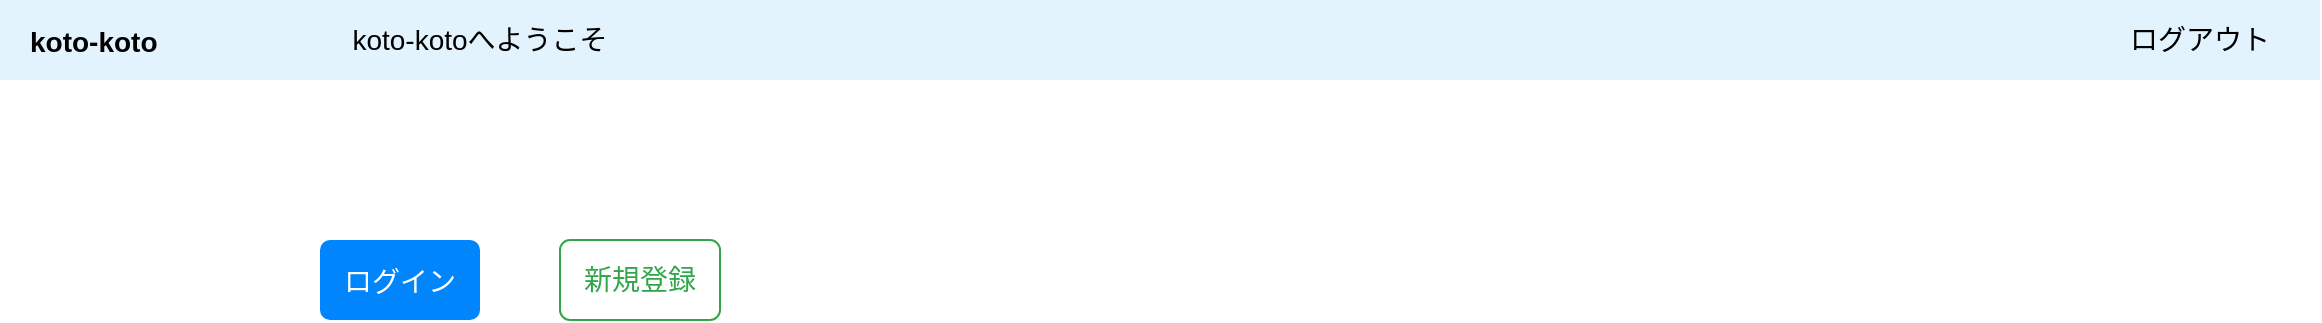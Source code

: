 <mxfile version="20.1.1" type="github" pages="5">
  <diagram name="トップページ" id="c9db0220-8083-56f3-ca83-edcdcd058819">
    <mxGraphModel dx="1356" dy="773" grid="1" gridSize="10" guides="1" tooltips="1" connect="1" arrows="1" fold="1" page="1" pageScale="1.5" pageWidth="826" pageHeight="1169" background="#ffffff" math="0" shadow="0">
      <root>
        <mxCell id="0" style=";html=1;" />
        <mxCell id="1" style=";html=1;" parent="0" />
        <mxCell id="rJyF9QKLtjS6cmy3aSJc-1" value="&lt;b style=&quot;color: rgb(0, 0, 0); font-size: 14px; text-align: center;&quot;&gt;koto-koto&lt;/b&gt;" style="html=1;shadow=0;dashed=0;fillColor=#E3F3FD;strokeColor=none;fontSize=16;fontColor=#161819;align=left;spacing=15;" parent="1" vertex="1">
          <mxGeometry x="40" y="40" width="1160" height="40" as="geometry" />
        </mxCell>
        <mxCell id="WStQwN9ioOLtY2frcCMh-1" value="ログアウト" style="html=1;shadow=0;dashed=0;fillColor=none;strokeColor=none;shape=mxgraph.bootstrap.rect;fontColor=#000000;whiteSpace=wrap;fontSize=14;" parent="1" vertex="1">
          <mxGeometry x="1080" y="40" width="120" height="40" as="geometry" />
        </mxCell>
        <mxCell id="QtQDZaMAaFggJSy-pFcF-1" value="&lt;font style=&quot;font-size: 14px;&quot;&gt;ログイン&lt;/font&gt;" style="html=1;shadow=0;dashed=0;shape=mxgraph.bootstrap.rrect;rSize=5;strokeColor=none;strokeWidth=1;fillColor=#0085FC;fontColor=#FFFFFF;whiteSpace=wrap;align=center;verticalAlign=middle;spacingLeft=0;fontStyle=0;fontSize=16;spacing=5;" vertex="1" parent="1">
          <mxGeometry x="200" y="160" width="80" height="40" as="geometry" />
        </mxCell>
        <mxCell id="QtQDZaMAaFggJSy-pFcF-3" value="新規登録" style="html=1;shadow=0;dashed=0;shape=mxgraph.bootstrap.rrect;rSize=5;strokeColor=#33A64C;strokeWidth=1;fillColor=none;fontColor=#33A64C;whiteSpace=wrap;align=center;verticalAlign=middle;spacingLeft=0;fontStyle=0;fontSize=14;spacing=5;" vertex="1" parent="1">
          <mxGeometry x="320" y="160" width="80" height="40" as="geometry" />
        </mxCell>
        <mxCell id="RRsH_RDsBPe5c-UcTWXt-1" value="koto-kotoへようこそ" style="html=1;shadow=0;dashed=0;fillColor=none;strokeColor=none;shape=mxgraph.bootstrap.rect;fontColor=#000000;whiteSpace=wrap;fontSize=14;" vertex="1" parent="1">
          <mxGeometry x="200" y="40" width="160" height="40" as="geometry" />
        </mxCell>
      </root>
    </mxGraphModel>
  </diagram>
  <diagram name="ログイン画面" id="IyIyz3bDHEMdQTdk86Bc">
    <mxGraphModel dx="1356" dy="773" grid="1" gridSize="10" guides="1" tooltips="1" connect="1" arrows="1" fold="1" page="1" pageScale="1.5" pageWidth="826" pageHeight="1169" background="#ffffff" math="0" shadow="0">
      <root>
        <mxCell id="3sdvHIgCzACQ9vRSst_c-0" style=";html=1;" />
        <mxCell id="3sdvHIgCzACQ9vRSst_c-1" style=";html=1;" parent="3sdvHIgCzACQ9vRSst_c-0" />
        <mxCell id="3sdvHIgCzACQ9vRSst_c-2" value="&lt;b style=&quot;color: rgb(0, 0, 0); font-size: 14px; text-align: center;&quot;&gt;koto-koto&lt;/b&gt;" style="html=1;shadow=0;dashed=0;fillColor=#E3F3FD;strokeColor=none;fontSize=16;fontColor=#161819;align=left;spacing=15;" vertex="1" parent="3sdvHIgCzACQ9vRSst_c-1">
          <mxGeometry x="40" y="40" width="1160" height="40" as="geometry" />
        </mxCell>
        <mxCell id="3sdvHIgCzACQ9vRSst_c-3" value="ユーザ名" style="fillColor=none;strokeColor=none;align=left;fontSize=14;fontColor=#333333;" vertex="1" parent="3sdvHIgCzACQ9vRSst_c-1">
          <mxGeometry x="200" y="161" width="120" height="40" as="geometry" />
        </mxCell>
        <mxCell id="3sdvHIgCzACQ9vRSst_c-4" value="user_name" style="html=1;shadow=0;dashed=0;shape=mxgraph.bootstrap.rrect;rSize=5;fillColor=none;strokeColor=#333333;align=left;spacing=15;fontSize=14;fontColor=#6C767D;" vertex="1" parent="3sdvHIgCzACQ9vRSst_c-1">
          <mxGeometry width="400" height="40" relative="1" as="geometry">
            <mxPoint x="200" y="201" as="offset" />
          </mxGeometry>
        </mxCell>
        <mxCell id="3sdvHIgCzACQ9vRSst_c-7" value="パスワード" style="fillColor=none;strokeColor=none;align=left;fontSize=14;fontColor=#333333;" vertex="1" parent="3sdvHIgCzACQ9vRSst_c-1">
          <mxGeometry width="120" height="40" relative="1" as="geometry">
            <mxPoint x="200" y="281" as="offset" />
          </mxGeometry>
        </mxCell>
        <mxCell id="3sdvHIgCzACQ9vRSst_c-17" value="●●●●●" style="html=1;shadow=0;dashed=0;shape=mxgraph.bootstrap.rrect;rSize=5;fillColor=none;strokeColor=#333333;align=left;spacing=15;fontSize=14;fontColor=#6C767D;" vertex="1" parent="3sdvHIgCzACQ9vRSst_c-1">
          <mxGeometry width="400" height="40" relative="1" as="geometry">
            <mxPoint x="200" y="321" as="offset" />
          </mxGeometry>
        </mxCell>
        <mxCell id="3sdvHIgCzACQ9vRSst_c-32" value="&lt;font style=&quot;font-size: 12px;&quot;&gt;ユーザ名またはパスワードが間違っています&lt;/font&gt;" style="html=1;shadow=0;dashed=0;shape=mxgraph.bootstrap.rrect;rSize=5;strokeColor=none;strokeWidth=1;fillColor=none;fontColor=#CC0000;whiteSpace=wrap;align=left;verticalAlign=middle;spacingLeft=10;fontSize=12;" vertex="1" parent="3sdvHIgCzACQ9vRSst_c-1">
          <mxGeometry x="200" y="480" width="400" height="40" as="geometry" />
        </mxCell>
        <mxCell id="3sdvHIgCzACQ9vRSst_c-34" value="ログイン" style="html=1;shadow=0;dashed=0;fillColor=none;strokeColor=none;shape=mxgraph.bootstrap.rect;fontColor=#000000;whiteSpace=wrap;fontSize=14;" vertex="1" parent="3sdvHIgCzACQ9vRSst_c-1">
          <mxGeometry x="200" y="40" width="120" height="40" as="geometry" />
        </mxCell>
        <mxCell id="3sdvHIgCzACQ9vRSst_c-35" value="&lt;span style=&quot;font-size: 14px;&quot;&gt;ログイン&lt;/span&gt;" style="html=1;shadow=0;dashed=0;shape=mxgraph.bootstrap.rrect;rSize=5;strokeColor=none;strokeWidth=1;fillColor=#0085FC;fontColor=#FFFFFF;whiteSpace=wrap;align=center;verticalAlign=middle;spacingLeft=0;fontStyle=0;fontSize=16;spacing=5;" vertex="1" parent="3sdvHIgCzACQ9vRSst_c-1">
          <mxGeometry x="200" y="440" width="80" height="40" as="geometry" />
        </mxCell>
        <mxCell id="3sdvHIgCzACQ9vRSst_c-36" value="キャンセル" style="html=1;shadow=0;dashed=0;shape=mxgraph.bootstrap.rrect;rSize=5;strokeColor=#CC0000;strokeWidth=1;fillColor=none;fontColor=#CC0000;whiteSpace=wrap;align=center;verticalAlign=middle;spacingLeft=0;fontStyle=0;fontSize=14;spacing=5;" vertex="1" parent="3sdvHIgCzACQ9vRSst_c-1">
          <mxGeometry x="320" y="440" width="80" height="40" as="geometry" />
        </mxCell>
      </root>
    </mxGraphModel>
  </diagram>
  <diagram name="新規登録画面" id="tGjgozocICuwaAWNoyD8">
    <mxGraphModel dx="1356" dy="773" grid="1" gridSize="10" guides="1" tooltips="1" connect="1" arrows="1" fold="1" page="1" pageScale="1.5" pageWidth="826" pageHeight="1169" background="#ffffff" math="0" shadow="0">
      <root>
        <mxCell id="QNJgambJxZK-blFfVYaC-0" style=";html=1;" />
        <mxCell id="QNJgambJxZK-blFfVYaC-1" style=";html=1;" parent="QNJgambJxZK-blFfVYaC-0" />
        <mxCell id="QNJgambJxZK-blFfVYaC-2" value="&lt;b style=&quot;color: rgb(0, 0, 0); font-size: 14px; text-align: center;&quot;&gt;koto-koto&lt;/b&gt;" style="html=1;shadow=0;dashed=0;fillColor=#E3F3FD;strokeColor=none;fontSize=16;fontColor=#161819;align=left;spacing=15;" parent="QNJgambJxZK-blFfVYaC-1" vertex="1">
          <mxGeometry x="40" y="40" width="1160" height="40" as="geometry" />
        </mxCell>
        <mxCell id="e4q5WFng2xYaYyG88sgV-1" value="ユーザ名" style="fillColor=none;strokeColor=none;align=left;fontSize=14;fontColor=#333333;" parent="QNJgambJxZK-blFfVYaC-1" vertex="1">
          <mxGeometry x="200" y="161" width="120" height="40" as="geometry" />
        </mxCell>
        <mxCell id="e4q5WFng2xYaYyG88sgV-2" value="他ユーザと重複不可" style="html=1;shadow=0;dashed=0;shape=mxgraph.bootstrap.rrect;rSize=5;fillColor=none;strokeColor=#333333;align=left;spacing=15;fontSize=14;fontColor=#6C767D;" parent="QNJgambJxZK-blFfVYaC-1" vertex="1">
          <mxGeometry width="400" height="40" relative="1" as="geometry">
            <mxPoint x="200" y="201" as="offset" />
          </mxGeometry>
        </mxCell>
        <mxCell id="e4q5WFng2xYaYyG88sgV-3" value="姓" style="fillColor=none;strokeColor=none;align=left;fontSize=14;fontColor=#333333;" parent="QNJgambJxZK-blFfVYaC-1" vertex="1">
          <mxGeometry width="120" height="40" relative="1" as="geometry">
            <mxPoint x="200" y="281" as="offset" />
          </mxGeometry>
        </mxCell>
        <mxCell id="7Tp7aIKMf6NVv5KR2fMs-2" value="メールアドレス" style="fillColor=none;strokeColor=none;align=left;fontSize=14;fontColor=#333333;" parent="QNJgambJxZK-blFfVYaC-1" vertex="1">
          <mxGeometry width="120" height="40" relative="1" as="geometry">
            <mxPoint x="200" y="521" as="offset" />
          </mxGeometry>
        </mxCell>
        <mxCell id="7Tp7aIKMf6NVv5KR2fMs-10" value="パスワード" style="fillColor=none;strokeColor=none;align=left;fontSize=14;fontColor=#333333;" parent="QNJgambJxZK-blFfVYaC-1" vertex="1">
          <mxGeometry width="120" height="40" relative="1" as="geometry">
            <mxPoint x="200" y="641" as="offset" />
          </mxGeometry>
        </mxCell>
        <mxCell id="nwxL6eQHJva5QlTiTbrr-0" value="年" style="fillColor=none;strokeColor=none;align=left;fontSize=14;fontColor=#333333;" parent="QNJgambJxZK-blFfVYaC-1" vertex="1">
          <mxGeometry width="40" height="40" relative="1" as="geometry">
            <mxPoint x="300" y="441" as="offset" />
          </mxGeometry>
        </mxCell>
        <mxCell id="nwxL6eQHJva5QlTiTbrr-1" value="月" style="fillColor=none;strokeColor=none;align=left;fontSize=14;fontColor=#333333;" parent="QNJgambJxZK-blFfVYaC-1" vertex="1">
          <mxGeometry width="40" height="40" relative="1" as="geometry">
            <mxPoint x="460" y="441" as="offset" />
          </mxGeometry>
        </mxCell>
        <mxCell id="nwxL6eQHJva5QlTiTbrr-2" value="日" style="fillColor=none;strokeColor=none;align=left;fontSize=14;fontColor=#333333;" parent="QNJgambJxZK-blFfVYaC-1" vertex="1">
          <mxGeometry width="40" height="40" relative="1" as="geometry">
            <mxPoint x="620" y="441" as="offset" />
          </mxGeometry>
        </mxCell>
        <mxCell id="MRcVbWUbmgSigdmO5FLN-3" value="生年月日" style="fillColor=none;strokeColor=none;align=left;fontSize=14;fontColor=#333333;" parent="QNJgambJxZK-blFfVYaC-1" vertex="1">
          <mxGeometry width="120" height="40" relative="1" as="geometry">
            <mxPoint x="200" y="401" as="offset" />
          </mxGeometry>
        </mxCell>
        <mxCell id="MRcVbWUbmgSigdmO5FLN-2" value="名" style="fillColor=none;strokeColor=none;align=left;fontSize=14;fontColor=#333333;" parent="QNJgambJxZK-blFfVYaC-1" vertex="1">
          <mxGeometry width="120" height="40" relative="1" as="geometry">
            <mxPoint x="640" y="281" as="offset" />
          </mxGeometry>
        </mxCell>
        <mxCell id="7Tp7aIKMf6NVv5KR2fMs-3" value="メールアドレス(再確認)" style="fillColor=none;strokeColor=none;align=left;fontSize=14;fontColor=#333333;" parent="QNJgambJxZK-blFfVYaC-1" vertex="1">
          <mxGeometry width="200" height="40" relative="1" as="geometry">
            <mxPoint x="640" y="521" as="offset" />
          </mxGeometry>
        </mxCell>
        <mxCell id="7Tp7aIKMf6NVv5KR2fMs-9" value="パスワード(再確認)" style="fillColor=none;strokeColor=none;align=left;fontSize=14;fontColor=#333333;" parent="QNJgambJxZK-blFfVYaC-1" vertex="1">
          <mxGeometry width="200" height="40" relative="1" as="geometry">
            <mxPoint x="640" y="641" as="offset" />
          </mxGeometry>
        </mxCell>
        <mxCell id="e4q5WFng2xYaYyG88sgV-4" value="family_name" style="html=1;shadow=0;dashed=0;shape=mxgraph.bootstrap.rrect;rSize=5;fillColor=none;strokeColor=#333333;align=left;spacing=15;fontSize=14;fontColor=#6C767D;" parent="QNJgambJxZK-blFfVYaC-1" vertex="1">
          <mxGeometry width="400" height="40" relative="1" as="geometry">
            <mxPoint x="200" y="321" as="offset" />
          </mxGeometry>
        </mxCell>
        <mxCell id="7Tp7aIKMf6NVv5KR2fMs-4" value="example@address.com" style="html=1;shadow=0;dashed=0;shape=mxgraph.bootstrap.rrect;rSize=5;fillColor=none;strokeColor=#333333;align=left;spacing=15;fontSize=14;fontColor=#6C767D;" parent="QNJgambJxZK-blFfVYaC-1" vertex="1">
          <mxGeometry width="400" height="40" relative="1" as="geometry">
            <mxPoint x="200" y="561" as="offset" />
          </mxGeometry>
        </mxCell>
        <mxCell id="7Tp7aIKMf6NVv5KR2fMs-7" value="●●●●●" style="html=1;shadow=0;dashed=0;shape=mxgraph.bootstrap.rrect;rSize=5;fillColor=none;strokeColor=#333333;align=left;spacing=15;fontSize=14;fontColor=#6C767D;" parent="QNJgambJxZK-blFfVYaC-1" vertex="1">
          <mxGeometry width="400" height="40" relative="1" as="geometry">
            <mxPoint x="200" y="681" as="offset" />
          </mxGeometry>
        </mxCell>
        <mxCell id="MRcVbWUbmgSigdmO5FLN-1" value="first_name" style="html=1;shadow=0;dashed=0;shape=mxgraph.bootstrap.rrect;rSize=5;fillColor=none;strokeColor=#333333;align=left;spacing=15;fontSize=14;fontColor=#6C767D;" parent="QNJgambJxZK-blFfVYaC-1" vertex="1">
          <mxGeometry width="400" height="40" relative="1" as="geometry">
            <mxPoint x="640" y="321" as="offset" />
          </mxGeometry>
        </mxCell>
        <mxCell id="7Tp7aIKMf6NVv5KR2fMs-5" value="" style="html=1;shadow=0;dashed=0;shape=mxgraph.bootstrap.rrect;rSize=5;fillColor=none;strokeColor=#333333;align=left;spacing=15;fontSize=14;fontColor=#6C767D;" parent="QNJgambJxZK-blFfVYaC-1" vertex="1">
          <mxGeometry width="400" height="40" relative="1" as="geometry">
            <mxPoint x="640" y="561" as="offset" />
          </mxGeometry>
        </mxCell>
        <mxCell id="7Tp7aIKMf6NVv5KR2fMs-8" value="" style="html=1;shadow=0;dashed=0;shape=mxgraph.bootstrap.rrect;rSize=5;fillColor=none;strokeColor=#333333;align=left;spacing=15;fontSize=14;fontColor=#6C767D;" parent="QNJgambJxZK-blFfVYaC-1" vertex="1">
          <mxGeometry width="400" height="40" relative="1" as="geometry">
            <mxPoint x="640" y="681" as="offset" />
          </mxGeometry>
        </mxCell>
        <mxCell id="LUeECAOyYp8_hJvo2f58-0" value="2022" style="html=1;shadow=0;dashed=0;shape=mxgraph.bootstrap.rrect;rSize=5;strokeWidth=1;fillColor=none;whiteSpace=wrap;align=left;verticalAlign=middle;fontStyle=0;fontSize=14;spacingLeft=10;strokeColor=#333333;fontColor=#999999;" parent="QNJgambJxZK-blFfVYaC-1" vertex="1">
          <mxGeometry x="200" y="440" width="80" height="40" as="geometry" />
        </mxCell>
        <mxCell id="LUeECAOyYp8_hJvo2f58-1" value="" style="shape=triangle;direction=south;fillColor=#333333;strokeColor=none;perimeter=none;fontSize=12;" parent="LUeECAOyYp8_hJvo2f58-0" vertex="1">
          <mxGeometry x="1" y="0.5" width="10" height="5" relative="1" as="geometry">
            <mxPoint x="-17" y="-2.5" as="offset" />
          </mxGeometry>
        </mxCell>
        <mxCell id="LUeECAOyYp8_hJvo2f58-2" value="07" style="html=1;shadow=0;dashed=0;shape=mxgraph.bootstrap.rrect;rSize=5;strokeWidth=1;fillColor=none;whiteSpace=wrap;align=left;verticalAlign=middle;fontStyle=0;fontSize=14;spacingLeft=10;strokeColor=#333333;fontColor=#999999;" parent="QNJgambJxZK-blFfVYaC-1" vertex="1">
          <mxGeometry x="360" y="440" width="80" height="40" as="geometry" />
        </mxCell>
        <mxCell id="LUeECAOyYp8_hJvo2f58-3" value="" style="shape=triangle;direction=south;fillColor=#333333;strokeColor=none;perimeter=none;fontSize=12;" parent="LUeECAOyYp8_hJvo2f58-2" vertex="1">
          <mxGeometry x="1" y="0.5" width="10" height="5" relative="1" as="geometry">
            <mxPoint x="-17" y="-2.5" as="offset" />
          </mxGeometry>
        </mxCell>
        <mxCell id="LUeECAOyYp8_hJvo2f58-4" value="--" style="html=1;shadow=0;dashed=0;shape=mxgraph.bootstrap.rrect;rSize=5;strokeWidth=1;fillColor=none;whiteSpace=wrap;align=left;verticalAlign=middle;fontStyle=0;fontSize=14;spacingLeft=10;strokeColor=#333333;fontColor=#999999;" parent="QNJgambJxZK-blFfVYaC-1" vertex="1">
          <mxGeometry x="520" y="440" width="80" height="40" as="geometry" />
        </mxCell>
        <mxCell id="LUeECAOyYp8_hJvo2f58-5" value="" style="shape=triangle;direction=south;fillColor=#333333;strokeColor=none;perimeter=none;fontSize=12;" parent="LUeECAOyYp8_hJvo2f58-4" vertex="1">
          <mxGeometry x="1" y="0.5" width="10" height="5" relative="1" as="geometry">
            <mxPoint x="-17" y="-2.5" as="offset" />
          </mxGeometry>
        </mxCell>
        <mxCell id="LUeECAOyYp8_hJvo2f58-6" value="" style="html=1;shadow=0;dashed=0;shape=mxgraph.bootstrap.rrect;rSize=5;fillColor=#ffffff;strokeColor=#333333;fontSize=12;" parent="QNJgambJxZK-blFfVYaC-1" vertex="1">
          <mxGeometry x="360" y="483" width="170" height="110" as="geometry" />
        </mxCell>
        <mxCell id="LUeECAOyYp8_hJvo2f58-7" value="1" style="fillColor=none;strokeColor=none;align=left;spacing=20;fontSize=14;fontColor=#333333;" parent="LUeECAOyYp8_hJvo2f58-6" vertex="1">
          <mxGeometry width="170" height="30" relative="1" as="geometry">
            <mxPoint y="10" as="offset" />
          </mxGeometry>
        </mxCell>
        <mxCell id="LUeECAOyYp8_hJvo2f58-8" value="2" style="fillColor=none;strokeColor=none;align=left;spacing=20;fontSize=14;fontColor=#333333;" parent="LUeECAOyYp8_hJvo2f58-6" vertex="1">
          <mxGeometry width="170" height="30" relative="1" as="geometry">
            <mxPoint y="40" as="offset" />
          </mxGeometry>
        </mxCell>
        <mxCell id="LUeECAOyYp8_hJvo2f58-9" value="3" style="fillColor=none;strokeColor=none;align=left;spacing=20;fontSize=14;fontColor=#333333;" parent="LUeECAOyYp8_hJvo2f58-6" vertex="1">
          <mxGeometry width="170" height="30" relative="1" as="geometry">
            <mxPoint y="70" as="offset" />
          </mxGeometry>
        </mxCell>
        <mxCell id="7Tp7aIKMf6NVv5KR2fMs-12" value="&lt;font&gt;既に使用されています&lt;/font&gt;" style="html=1;shadow=0;dashed=0;shape=mxgraph.bootstrap.rrect;rSize=5;strokeColor=none;strokeWidth=1;fillColor=none;fontColor=#CC0000;whiteSpace=wrap;align=left;verticalAlign=middle;spacingLeft=10;" parent="QNJgambJxZK-blFfVYaC-1" vertex="1">
          <mxGeometry x="200" y="600" width="400" height="40" as="geometry" />
        </mxCell>
        <mxCell id="7Tp7aIKMf6NVv5KR2fMs-14" value="&lt;font style=&quot;font-size: 12px;&quot;&gt;パスワードは英数字8文字以上でご設定ください&lt;/font&gt;" style="html=1;shadow=0;dashed=0;shape=mxgraph.bootstrap.rrect;rSize=5;strokeColor=none;strokeWidth=1;fillColor=none;fontColor=#CC0000;whiteSpace=wrap;align=left;verticalAlign=middle;spacingLeft=10;fontSize=12;" parent="QNJgambJxZK-blFfVYaC-1" vertex="1">
          <mxGeometry x="200" y="720" width="400" height="40" as="geometry" />
        </mxCell>
        <mxCell id="7Tp7aIKMf6NVv5KR2fMs-13" value="&lt;font&gt;既に使用されています&lt;/font&gt;" style="html=1;shadow=0;dashed=0;shape=mxgraph.bootstrap.rrect;rSize=5;strokeColor=none;strokeWidth=1;fillColor=none;fontColor=#CC0000;whiteSpace=wrap;align=left;verticalAlign=middle;spacingLeft=10;" parent="QNJgambJxZK-blFfVYaC-1" vertex="1">
          <mxGeometry x="200" y="240" width="400" height="40" as="geometry" />
        </mxCell>
        <mxCell id="8A-PY42UOIVcaa8z4Ea7-0" value="新規登録" style="html=1;shadow=0;dashed=0;fillColor=none;strokeColor=none;shape=mxgraph.bootstrap.rect;fontColor=#000000;whiteSpace=wrap;fontSize=14;" parent="QNJgambJxZK-blFfVYaC-1" vertex="1">
          <mxGeometry x="200" y="40" width="120" height="40" as="geometry" />
        </mxCell>
        <mxCell id="-dD19zKtIyqXp-wwG3C1-2" value="&lt;font style=&quot;font-size: 14px;&quot;&gt;登録&lt;/font&gt;" style="html=1;shadow=0;dashed=0;shape=mxgraph.bootstrap.rrect;rSize=5;strokeColor=none;strokeWidth=1;fillColor=#33A64C;fontColor=#FFFFFF;whiteSpace=wrap;align=center;verticalAlign=middle;spacingLeft=0;fontStyle=0;fontSize=16;spacing=5;" vertex="1" parent="QNJgambJxZK-blFfVYaC-1">
          <mxGeometry x="200" y="800" width="80" height="40" as="geometry" />
        </mxCell>
        <mxCell id="-dD19zKtIyqXp-wwG3C1-3" value="キャンセル" style="html=1;shadow=0;dashed=0;shape=mxgraph.bootstrap.rrect;rSize=5;strokeColor=#CC0000;strokeWidth=1;fillColor=none;fontColor=#CC0000;whiteSpace=wrap;align=center;verticalAlign=middle;spacingLeft=0;fontStyle=0;fontSize=14;spacing=5;" vertex="1" parent="QNJgambJxZK-blFfVYaC-1">
          <mxGeometry x="320" y="800" width="80" height="40" as="geometry" />
        </mxCell>
      </root>
    </mxGraphModel>
  </diagram>
  <diagram name="デキゴト一覧" id="2wikEQZP2XsOVR2rV2Ol">
    <mxGraphModel dx="1356" dy="773" grid="1" gridSize="10" guides="1" tooltips="1" connect="1" arrows="1" fold="1" page="1" pageScale="1.5" pageWidth="826" pageHeight="1169" background="#ffffff" math="0" shadow="0">
      <root>
        <mxCell id="P0RSI7a7xZ8-UIwF5gun-0" style=";html=1;" />
        <mxCell id="P0RSI7a7xZ8-UIwF5gun-1" style=";html=1;" parent="P0RSI7a7xZ8-UIwF5gun-0" />
        <mxCell id="jVUc0z5o-309gC_L7koY-0" value="&lt;b style=&quot;color: rgb(0, 0, 0); font-size: 14px; text-align: center;&quot;&gt;koto-koto&lt;/b&gt;" style="html=1;shadow=0;dashed=0;fillColor=#E3F3FD;strokeColor=none;fontSize=16;fontColor=#161819;align=left;spacing=15;container=0;autosize=0;deletable=1;fixDash=0;" parent="P0RSI7a7xZ8-UIwF5gun-1" vertex="1">
          <mxGeometry x="40" y="40" width="1160" height="40" as="geometry" />
        </mxCell>
        <mxCell id="tmPPPNEzahN0H2LO2vtk-2" value="&lt;span style=&quot;font-size: 24px;&quot;&gt;2022/07/13&lt;br&gt;&lt;/span&gt;" style="text;html=1;strokeColor=none;fillColor=none;align=center;verticalAlign=middle;whiteSpace=wrap;rounded=0;fontColor=default;" parent="P0RSI7a7xZ8-UIwF5gun-1" vertex="1">
          <mxGeometry x="200" y="160" width="160" height="40" as="geometry" />
        </mxCell>
        <mxCell id="wuhcUmxJjp0tHUT4RiEn-1" value="&lt;span style=&quot;font-size: 24px;&quot;&gt;2022/07/06&lt;br&gt;&lt;/span&gt;" style="text;html=1;strokeColor=none;fillColor=none;align=center;verticalAlign=middle;whiteSpace=wrap;rounded=0;fontColor=default;" parent="P0RSI7a7xZ8-UIwF5gun-1" vertex="1">
          <mxGeometry x="200" y="440" width="160" height="40" as="geometry" />
        </mxCell>
        <mxCell id="wuhcUmxJjp0tHUT4RiEn-2" value="&lt;span style=&quot;font-size: 24px;&quot;&gt;2022/06/30&lt;br&gt;&lt;/span&gt;" style="text;html=1;strokeColor=none;fillColor=none;align=center;verticalAlign=middle;whiteSpace=wrap;rounded=0;fontColor=default;" parent="P0RSI7a7xZ8-UIwF5gun-1" vertex="1">
          <mxGeometry x="200" y="640" width="160" height="40" as="geometry" />
        </mxCell>
        <mxCell id="wuhcUmxJjp0tHUT4RiEn-3" value="&lt;span style=&quot;font-size: 12px;&quot;&gt;洗濯機から水漏れした&lt;/span&gt;" style="text;html=1;strokeColor=none;fillColor=none;align=left;verticalAlign=middle;whiteSpace=wrap;rounded=0;fontSize=24;fontColor=default;" parent="P0RSI7a7xZ8-UIwF5gun-1" vertex="1">
          <mxGeometry x="240" y="200" width="240" height="30" as="geometry" />
        </mxCell>
        <mxCell id="DUvgqG5u9Z2QhWkHLeZ4-1" value="&lt;span style=&quot;font-size: 12px;&quot;&gt;腹筋300回出来た&lt;/span&gt;" style="text;html=1;strokeColor=none;fillColor=none;align=left;verticalAlign=middle;whiteSpace=wrap;rounded=0;fontSize=24;fontColor=default;" parent="P0RSI7a7xZ8-UIwF5gun-1" vertex="1">
          <mxGeometry x="240" y="510" width="240" height="30" as="geometry" />
        </mxCell>
        <mxCell id="wuhcUmxJjp0tHUT4RiEn-4" value="&lt;span style=&quot;font-size: 12px;&quot;&gt;風強すぎて傘が壊れた&lt;/span&gt;" style="text;html=1;strokeColor=none;fillColor=none;align=left;verticalAlign=middle;whiteSpace=wrap;rounded=0;fontSize=24;fontColor=default;" parent="P0RSI7a7xZ8-UIwF5gun-1" vertex="1">
          <mxGeometry x="240" y="230" width="240" height="30" as="geometry" />
        </mxCell>
        <mxCell id="wuhcUmxJjp0tHUT4RiEn-5" value="&lt;span style=&quot;font-size: 12px;&quot;&gt;電車の湿度高すぎてヤバい&lt;/span&gt;" style="text;html=1;strokeColor=none;fillColor=none;align=left;verticalAlign=middle;whiteSpace=wrap;rounded=0;fontSize=24;fontColor=default;" parent="P0RSI7a7xZ8-UIwF5gun-1" vertex="1">
          <mxGeometry x="240" y="260" width="240" height="30" as="geometry" />
        </mxCell>
        <mxCell id="wuhcUmxJjp0tHUT4RiEn-6" value="&lt;span style=&quot;font-size: 12px;&quot;&gt;阪神電車暑すぎんねん&lt;/span&gt;" style="text;html=1;strokeColor=none;fillColor=none;align=left;verticalAlign=middle;whiteSpace=wrap;rounded=0;fontSize=24;fontColor=default;" parent="P0RSI7a7xZ8-UIwF5gun-1" vertex="1">
          <mxGeometry x="240" y="290" width="240" height="30" as="geometry" />
        </mxCell>
        <mxCell id="wuhcUmxJjp0tHUT4RiEn-7" value="&lt;span style=&quot;font-size: 12px;&quot;&gt;めっちゃかわいい猫見かけた&lt;/span&gt;" style="text;html=1;strokeColor=none;fillColor=none;align=left;verticalAlign=middle;whiteSpace=wrap;rounded=0;fontSize=24;fontColor=default;" parent="P0RSI7a7xZ8-UIwF5gun-1" vertex="1">
          <mxGeometry x="240" y="320" width="240" height="30" as="geometry" />
        </mxCell>
        <mxCell id="wuhcUmxJjp0tHUT4RiEn-8" value="&lt;span style=&quot;font-size: 12px;&quot;&gt;四つ橋線寒すぎんねん&lt;/span&gt;" style="text;html=1;strokeColor=none;fillColor=none;align=left;verticalAlign=middle;whiteSpace=wrap;rounded=0;fontSize=24;fontColor=default;" parent="P0RSI7a7xZ8-UIwF5gun-1" vertex="1">
          <mxGeometry x="240" y="350" width="240" height="30" as="geometry" />
        </mxCell>
        <mxCell id="LMFh2BUdE9N3DZe4ORAN-0" value="&lt;span style=&quot;font-size: 12px;&quot;&gt;めっちゃ久々にガチャガチャした&lt;/span&gt;" style="text;html=1;strokeColor=none;fillColor=none;align=left;verticalAlign=middle;whiteSpace=wrap;rounded=0;fontSize=24;fontColor=default;" parent="P0RSI7a7xZ8-UIwF5gun-1" vertex="1">
          <mxGeometry x="240" y="480" width="240" height="30" as="geometry" />
        </mxCell>
        <mxCell id="DUvgqG5u9Z2QhWkHLeZ4-0" value="&lt;span style=&quot;font-size: 12px;&quot;&gt;保育園落ちた、日本死ね&lt;/span&gt;" style="text;html=1;strokeColor=none;fillColor=none;align=left;verticalAlign=middle;whiteSpace=wrap;rounded=0;fontSize=24;fontColor=default;" parent="P0RSI7a7xZ8-UIwF5gun-1" vertex="1">
          <mxGeometry x="240" y="680" width="240" height="30" as="geometry" />
        </mxCell>
        <mxCell id="A9N6z-DzCiUR8vDjwvcN-0" value="2022" style="html=1;shadow=0;dashed=0;shape=mxgraph.bootstrap.rrect;rSize=5;strokeWidth=1;fillColor=#b1ddf0;whiteSpace=wrap;align=left;verticalAlign=middle;fontStyle=0;fontSize=14;spacingLeft=10;strokeColor=#10739e;" parent="P0RSI7a7xZ8-UIwF5gun-1" vertex="1">
          <mxGeometry x="520" y="40" width="80" height="40" as="geometry" />
        </mxCell>
        <mxCell id="A9N6z-DzCiUR8vDjwvcN-1" value="" style="shape=triangle;direction=south;fillColor=#ffffff;strokeColor=none;perimeter=none;fontSize=12;" parent="A9N6z-DzCiUR8vDjwvcN-0" vertex="1">
          <mxGeometry x="1" y="0.5" width="10" height="5" relative="1" as="geometry">
            <mxPoint x="-17" y="-2.5" as="offset" />
          </mxGeometry>
        </mxCell>
        <mxCell id="A9N6z-DzCiUR8vDjwvcN-6" value="07" style="html=1;shadow=0;dashed=0;shape=mxgraph.bootstrap.rrect;rSize=5;strokeWidth=1;fillColor=#b1ddf0;whiteSpace=wrap;align=left;verticalAlign=middle;fontStyle=0;fontSize=14;spacingLeft=10;strokeColor=#10739e;" parent="P0RSI7a7xZ8-UIwF5gun-1" vertex="1">
          <mxGeometry x="600" y="40" width="80" height="40" as="geometry" />
        </mxCell>
        <mxCell id="A9N6z-DzCiUR8vDjwvcN-7" value="" style="shape=triangle;direction=south;fillColor=#ffffff;strokeColor=none;perimeter=none;fontSize=12;" parent="A9N6z-DzCiUR8vDjwvcN-6" vertex="1">
          <mxGeometry x="1" y="0.5" width="10" height="5" relative="1" as="geometry">
            <mxPoint x="-17" y="-2.5" as="offset" />
          </mxGeometry>
        </mxCell>
        <mxCell id="A9N6z-DzCiUR8vDjwvcN-8" value="--" style="html=1;shadow=0;dashed=0;shape=mxgraph.bootstrap.rrect;rSize=5;strokeWidth=1;fillColor=#b1ddf0;whiteSpace=wrap;align=left;verticalAlign=middle;fontStyle=0;fontSize=14;spacingLeft=10;strokeColor=#10739e;" parent="P0RSI7a7xZ8-UIwF5gun-1" vertex="1">
          <mxGeometry x="680" y="40" width="80" height="40" as="geometry" />
        </mxCell>
        <mxCell id="A9N6z-DzCiUR8vDjwvcN-9" value="" style="shape=triangle;direction=south;fillColor=#ffffff;strokeColor=none;perimeter=none;fontSize=12;" parent="A9N6z-DzCiUR8vDjwvcN-8" vertex="1">
          <mxGeometry x="1" y="0.5" width="10" height="5" relative="1" as="geometry">
            <mxPoint x="-17" y="-2.5" as="offset" />
          </mxGeometry>
        </mxCell>
        <mxCell id="A9N6z-DzCiUR8vDjwvcN-2" value="" style="html=1;shadow=0;dashed=0;shape=mxgraph.bootstrap.rrect;rSize=5;fillColor=#ffffff;strokeColor=#999999;fontSize=12;" parent="P0RSI7a7xZ8-UIwF5gun-1" vertex="1">
          <mxGeometry x="520" y="83" width="170" height="110" as="geometry" />
        </mxCell>
        <mxCell id="A9N6z-DzCiUR8vDjwvcN-3" value="2022" style="fillColor=none;strokeColor=none;align=left;spacing=20;fontSize=14;" parent="A9N6z-DzCiUR8vDjwvcN-2" vertex="1">
          <mxGeometry width="170" height="30" relative="1" as="geometry">
            <mxPoint y="10" as="offset" />
          </mxGeometry>
        </mxCell>
        <mxCell id="A9N6z-DzCiUR8vDjwvcN-4" value="2021" style="fillColor=none;strokeColor=none;align=left;spacing=20;fontSize=14;" parent="A9N6z-DzCiUR8vDjwvcN-2" vertex="1">
          <mxGeometry width="170" height="30" relative="1" as="geometry">
            <mxPoint y="40" as="offset" />
          </mxGeometry>
        </mxCell>
        <mxCell id="A9N6z-DzCiUR8vDjwvcN-5" value="2020" style="fillColor=none;strokeColor=none;align=left;spacing=20;fontSize=14;" parent="A9N6z-DzCiUR8vDjwvcN-2" vertex="1">
          <mxGeometry width="170" height="30" relative="1" as="geometry">
            <mxPoint y="70" as="offset" />
          </mxGeometry>
        </mxCell>
        <mxCell id="F_AE85npwh2_V6anbCXA-0" value="ログアウト" style="html=1;shadow=0;dashed=0;fillColor=none;strokeColor=none;shape=mxgraph.bootstrap.rect;fontColor=#000000;whiteSpace=wrap;fontSize=14;" parent="P0RSI7a7xZ8-UIwF5gun-1" vertex="1">
          <mxGeometry x="1080" y="40" width="120" height="40" as="geometry" />
        </mxCell>
        <mxCell id="v6921X1k2gGbplUR960H-0" value="$user_name" style="html=1;shadow=0;dashed=0;fillColor=none;strokeColor=none;shape=mxgraph.bootstrap.rect;fontColor=#000000;whiteSpace=wrap;fontSize=14;" parent="P0RSI7a7xZ8-UIwF5gun-1" vertex="1">
          <mxGeometry x="960" y="40" width="120" height="40" as="geometry" />
        </mxCell>
        <mxCell id="v6921X1k2gGbplUR960H-2" value="デキゴト一覧" style="html=1;shadow=0;dashed=0;fillColor=none;strokeColor=none;shape=mxgraph.bootstrap.rect;fontColor=#000000;whiteSpace=wrap;fontSize=14;" parent="P0RSI7a7xZ8-UIwF5gun-1" vertex="1">
          <mxGeometry x="200" y="40" width="120" height="40" as="geometry" />
        </mxCell>
        <mxCell id="ckUKSBsW5jO4HCfAVMOR-0" value="&lt;font color=&quot;#000000&quot; style=&quot;font-size: 14px;&quot;&gt;表示&lt;/font&gt;" style="html=1;shadow=0;dashed=0;shape=mxgraph.bootstrap.rrect;rSize=5;strokeWidth=1;whiteSpace=wrap;align=center;verticalAlign=middle;spacingLeft=0;fontStyle=0;fontSize=14;spacing=5;fillColor=#f5f5f5;strokeColor=#666666;fontColor=#333333;" parent="P0RSI7a7xZ8-UIwF5gun-1" vertex="1">
          <mxGeometry x="760" y="40" width="80" height="40" as="geometry" />
        </mxCell>
        <mxCell id="Ax6_akQ8AIVdwd3XYiha-12" value="" style="verticalLabelPosition=bottom;verticalAlign=top;html=1;shadow=0;dashed=0;strokeWidth=1;shape=mxgraph.ios.iDeleteIcon;fillColor=#e8878E;fillColor2=#BD1421;strokeColor=#ffffff;sketch=0;" parent="P0RSI7a7xZ8-UIwF5gun-1" vertex="1">
          <mxGeometry x="184" y="211" width="15" height="15" as="geometry" />
        </mxCell>
        <mxCell id="Ax6_akQ8AIVdwd3XYiha-18" value="" style="shape=image;html=1;verticalAlign=top;verticalLabelPosition=bottom;labelBackgroundColor=#ffffff;imageAspect=0;aspect=fixed;image=https://cdn3.iconfinder.com/data/icons/arrows-397/48/arrow_cursor-128.png" parent="P0RSI7a7xZ8-UIwF5gun-1" vertex="1">
          <mxGeometry x="351" y="215" width="28" height="28" as="geometry" />
        </mxCell>
      </root>
    </mxGraphModel>
  </diagram>
  <diagram id="pXRLfhnp3ETeWJ7Q1RKo" name="処理の流れ">
    <mxGraphModel dx="1356" dy="773" grid="1" gridSize="10" guides="1" tooltips="1" connect="1" arrows="1" fold="1" page="1" pageScale="1" pageWidth="827" pageHeight="1169" math="0" shadow="0">
      <root>
        <mxCell id="0" />
        <mxCell id="1" parent="0" />
        <mxCell id="JkGVl5Nr45jzBn756U4t-9" style="edgeStyle=orthogonalEdgeStyle;rounded=0;orthogonalLoop=1;jettySize=auto;html=1;exitX=1;exitY=0.5;exitDx=0;exitDy=0;entryX=0;entryY=0.5;entryDx=0;entryDy=0;" parent="1" source="L-i3x477iqGWOWjQPJy6-15" target="JkGVl5Nr45jzBn756U4t-1" edge="1">
          <mxGeometry relative="1" as="geometry" />
        </mxCell>
        <mxCell id="L-i3x477iqGWOWjQPJy6-15" value="デキゴトを投稿" style="rounded=0;whiteSpace=wrap;html=1;" parent="1" vertex="1">
          <mxGeometry x="40" y="40" width="120" height="40" as="geometry" />
        </mxCell>
        <mxCell id="JkGVl5Nr45jzBn756U4t-17" style="edgeStyle=orthogonalEdgeStyle;rounded=0;orthogonalLoop=1;jettySize=auto;html=1;exitX=0.5;exitY=0;exitDx=0;exitDy=0;entryX=0.5;entryY=0;entryDx=0;entryDy=0;" parent="1" source="JkGVl5Nr45jzBn756U4t-1" target="JkGVl5Nr45jzBn756U4t-7" edge="1">
          <mxGeometry relative="1" as="geometry" />
        </mxCell>
        <mxCell id="JkGVl5Nr45jzBn756U4t-18" style="edgeStyle=orthogonalEdgeStyle;rounded=0;orthogonalLoop=1;jettySize=auto;html=1;exitX=1;exitY=0.5;exitDx=0;exitDy=0;entryX=0.5;entryY=0;entryDx=0;entryDy=0;" parent="1" source="JkGVl5Nr45jzBn756U4t-1" target="JkGVl5Nr45jzBn756U4t-11" edge="1">
          <mxGeometry relative="1" as="geometry" />
        </mxCell>
        <mxCell id="JkGVl5Nr45jzBn756U4t-23" style="edgeStyle=orthogonalEdgeStyle;rounded=0;orthogonalLoop=1;jettySize=auto;html=1;exitX=0.5;exitY=1;exitDx=0;exitDy=0;entryX=0.5;entryY=0;entryDx=0;entryDy=0;" parent="1" source="JkGVl5Nr45jzBn756U4t-1" target="JkGVl5Nr45jzBn756U4t-19" edge="1">
          <mxGeometry relative="1" as="geometry" />
        </mxCell>
        <mxCell id="JkGVl5Nr45jzBn756U4t-1" value="デキゴト" style="rounded=0;whiteSpace=wrap;html=1;" parent="1" vertex="1">
          <mxGeometry x="240" y="40" width="120" height="40" as="geometry" />
        </mxCell>
        <mxCell id="JkGVl5Nr45jzBn756U4t-7" value="未分類デキゴト" style="rounded=0;whiteSpace=wrap;html=1;" parent="1" vertex="1">
          <mxGeometry x="630" y="120" width="120" height="40" as="geometry" />
        </mxCell>
        <mxCell id="JkGVl5Nr45jzBn756U4t-11" value="ヤナコト" style="swimlane;fontStyle=0;childLayout=stackLayout;horizontal=1;startSize=30;horizontalStack=0;resizeParent=1;resizeParentMax=0;resizeLast=0;collapsible=1;marginBottom=0;" parent="1" vertex="1">
          <mxGeometry x="430" y="120" width="140" height="90" as="geometry" />
        </mxCell>
        <mxCell id="JkGVl5Nr45jzBn756U4t-12" value="強度の評価" style="text;strokeColor=none;fillColor=none;align=left;verticalAlign=middle;spacingLeft=4;spacingRight=4;overflow=hidden;points=[[0,0.5],[1,0.5]];portConstraint=eastwest;rotatable=0;" parent="JkGVl5Nr45jzBn756U4t-11" vertex="1">
          <mxGeometry y="30" width="140" height="30" as="geometry" />
        </mxCell>
        <mxCell id="JkGVl5Nr45jzBn756U4t-13" value="対処法の記録" style="text;strokeColor=none;fillColor=none;align=left;verticalAlign=middle;spacingLeft=4;spacingRight=4;overflow=hidden;points=[[0,0.5],[1,0.5]];portConstraint=eastwest;rotatable=0;" parent="JkGVl5Nr45jzBn756U4t-11" vertex="1">
          <mxGeometry y="60" width="140" height="30" as="geometry" />
        </mxCell>
        <mxCell id="JkGVl5Nr45jzBn756U4t-19" value="イイコト" style="swimlane;fontStyle=0;childLayout=stackLayout;horizontal=1;startSize=30;horizontalStack=0;resizeParent=1;resizeParentMax=0;resizeLast=0;collapsible=1;marginBottom=0;" parent="1" vertex="1">
          <mxGeometry x="230" y="120" width="140" height="60" as="geometry" />
        </mxCell>
        <mxCell id="JkGVl5Nr45jzBn756U4t-20" value="順位の設定" style="text;strokeColor=none;fillColor=none;align=left;verticalAlign=middle;spacingLeft=4;spacingRight=4;overflow=hidden;points=[[0,0.5],[1,0.5]];portConstraint=eastwest;rotatable=0;" parent="JkGVl5Nr45jzBn756U4t-19" vertex="1">
          <mxGeometry y="30" width="140" height="30" as="geometry" />
        </mxCell>
      </root>
    </mxGraphModel>
  </diagram>
</mxfile>
